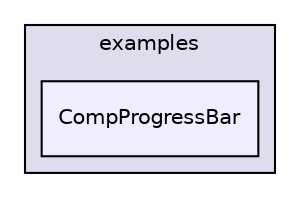 digraph "examples/CompProgressBar" {
  compound=true
  node [ fontsize="10", fontname="Helvetica"];
  edge [ labelfontsize="10", labelfontname="Helvetica"];
  subgraph clusterdir_d28a4824dc47e487b107a5db32ef43c4 {
    graph [ bgcolor="#ddddee", pencolor="black", label="examples" fontname="Helvetica", fontsize="10", URL="dir_d28a4824dc47e487b107a5db32ef43c4.html"]
  dir_7962cac16a99e8bbaaea18abede03fcb [shape=box, label="CompProgressBar", style="filled", fillcolor="#eeeeff", pencolor="black", URL="dir_7962cac16a99e8bbaaea18abede03fcb.html"];
  }
}
